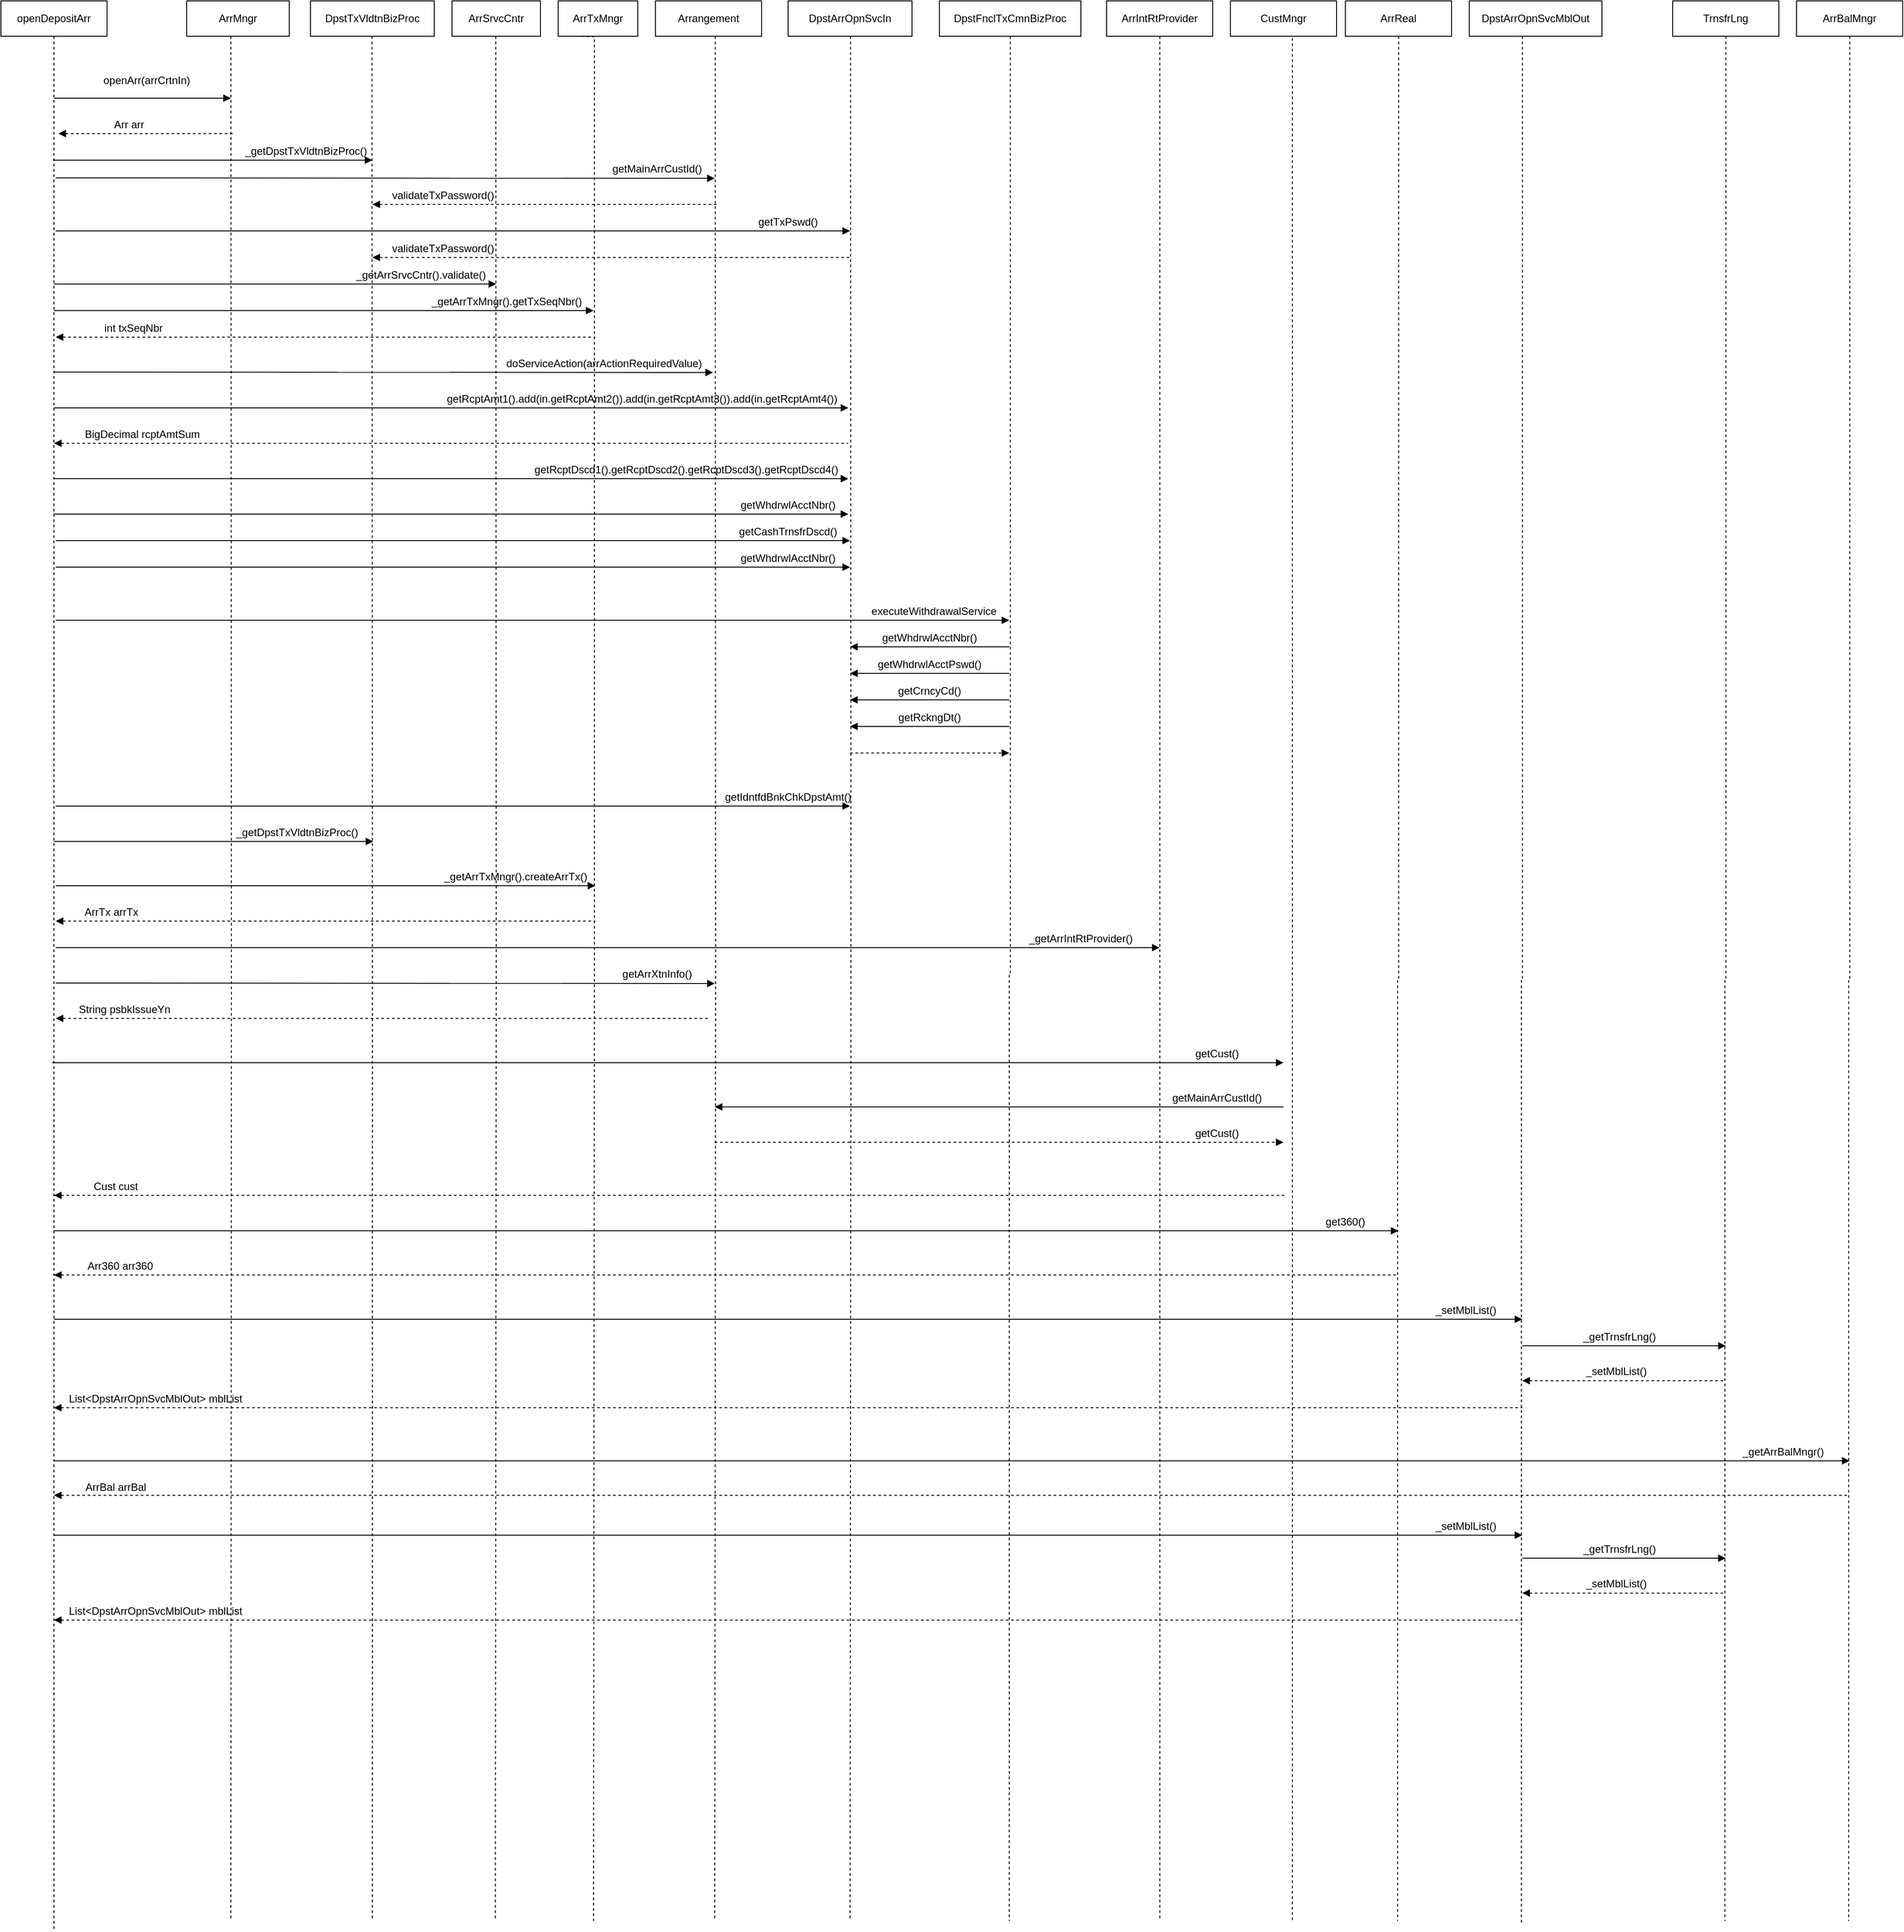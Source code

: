 <mxfile version="21.6.8" type="github">
  <diagram name="페이지-1" id="gJXqmfC_FduOThxGFTgX">
    <mxGraphModel dx="2116" dy="1047" grid="1" gridSize="10" guides="1" tooltips="1" connect="1" arrows="1" fold="1" page="1" pageScale="1" pageWidth="827" pageHeight="1169" math="0" shadow="0">
      <root>
        <mxCell id="0" />
        <mxCell id="1" parent="0" />
        <mxCell id="XlSBd1ULNjPI1XOx45w8-29" style="edgeStyle=orthogonalEdgeStyle;rounded=0;orthogonalLoop=1;jettySize=auto;html=1;dashed=1;endArrow=none;endFill=0;" edge="1" parent="1">
          <mxGeometry relative="1" as="geometry">
            <mxPoint x="280" y="2200" as="targetPoint" />
            <mxPoint x="280.053" y="70" as="sourcePoint" />
          </mxGeometry>
        </mxCell>
        <mxCell id="XlSBd1ULNjPI1XOx45w8-28" style="edgeStyle=orthogonalEdgeStyle;rounded=0;orthogonalLoop=1;jettySize=auto;html=1;exitX=0.5;exitY=1;exitDx=0;exitDy=0;dashed=1;endArrow=none;endFill=0;" edge="1" parent="1" source="XlSBd1ULNjPI1XOx45w8-26">
          <mxGeometry relative="1" as="geometry">
            <mxPoint x="80" y="2210" as="targetPoint" />
          </mxGeometry>
        </mxCell>
        <mxCell id="XlSBd1ULNjPI1XOx45w8-26" value="openDepositArr" style="text;whiteSpace=wrap;strokeColor=default;align=center;verticalAlign=middle;" vertex="1" parent="1">
          <mxGeometry x="20" y="30" width="120" height="40" as="geometry" />
        </mxCell>
        <mxCell id="XlSBd1ULNjPI1XOx45w8-35" value="" style="endArrow=block;html=1;rounded=0;endFill=1;" edge="1" parent="1">
          <mxGeometry width="50" height="50" relative="1" as="geometry">
            <mxPoint x="80" y="140" as="sourcePoint" />
            <mxPoint x="280" y="140" as="targetPoint" />
          </mxGeometry>
        </mxCell>
        <mxCell id="XlSBd1ULNjPI1XOx45w8-36" value="" style="endArrow=none;html=1;rounded=0;endFill=0;startArrow=block;startFill=1;dashed=1;" edge="1" parent="1">
          <mxGeometry width="50" height="50" relative="1" as="geometry">
            <mxPoint x="85" y="180" as="sourcePoint" />
            <mxPoint x="285" y="180" as="targetPoint" />
          </mxGeometry>
        </mxCell>
        <mxCell id="XlSBd1ULNjPI1XOx45w8-39" value="ArrMngr" style="text;strokeColor=default;fillColor=none;align=center;verticalAlign=middle;spacingLeft=4;spacingRight=4;overflow=hidden;points=[[0,0.5],[1,0.5]];portConstraint=eastwest;rotatable=0;whiteSpace=wrap;html=1;" vertex="1" parent="1">
          <mxGeometry x="230" y="30" width="116" height="40" as="geometry" />
        </mxCell>
        <mxCell id="XlSBd1ULNjPI1XOx45w8-40" value="DpstTxVldtnBizProc" style="text;whiteSpace=wrap;verticalAlign=middle;align=center;strokeColor=default;" vertex="1" parent="1">
          <mxGeometry x="370" y="30" width="140" height="40" as="geometry" />
        </mxCell>
        <mxCell id="XlSBd1ULNjPI1XOx45w8-41" value="openArr(arrCrtnIn)" style="text;whiteSpace=wrap;verticalAlign=middle;align=center;" vertex="1" parent="1">
          <mxGeometry x="120" y="100" width="130" height="40" as="geometry" />
        </mxCell>
        <mxCell id="XlSBd1ULNjPI1XOx45w8-42" value="Arr arr" style="text;whiteSpace=wrap;verticalAlign=middle;align=center;" vertex="1" parent="1">
          <mxGeometry x="130" y="150" width="70" height="40" as="geometry" />
        </mxCell>
        <mxCell id="XlSBd1ULNjPI1XOx45w8-43" value="" style="endArrow=block;html=1;rounded=0;endFill=1;" edge="1" parent="1">
          <mxGeometry width="50" height="50" relative="1" as="geometry">
            <mxPoint x="79" y="210" as="sourcePoint" />
            <mxPoint x="440" y="210" as="targetPoint" />
          </mxGeometry>
        </mxCell>
        <mxCell id="XlSBd1ULNjPI1XOx45w8-44" style="edgeStyle=orthogonalEdgeStyle;rounded=0;orthogonalLoop=1;jettySize=auto;html=1;dashed=1;endArrow=none;endFill=0;" edge="1" parent="1">
          <mxGeometry relative="1" as="geometry">
            <mxPoint x="440" y="2200" as="targetPoint" />
            <mxPoint x="439.523" y="70" as="sourcePoint" />
          </mxGeometry>
        </mxCell>
        <mxCell id="XlSBd1ULNjPI1XOx45w8-45" value="ArrSrvcCntr" style="text;whiteSpace=wrap;verticalAlign=middle;align=center;strokeColor=default;" vertex="1" parent="1">
          <mxGeometry x="530" y="30" width="100" height="40" as="geometry" />
        </mxCell>
        <mxCell id="XlSBd1ULNjPI1XOx45w8-46" style="edgeStyle=orthogonalEdgeStyle;rounded=0;orthogonalLoop=1;jettySize=auto;html=1;dashed=1;endArrow=none;endFill=0;" edge="1" parent="1">
          <mxGeometry relative="1" as="geometry">
            <mxPoint x="579" y="2200" as="targetPoint" />
            <mxPoint x="579.523" y="70" as="sourcePoint" />
          </mxGeometry>
        </mxCell>
        <mxCell id="XlSBd1ULNjPI1XOx45w8-47" value="" style="endArrow=block;html=1;rounded=0;endFill=1;" edge="1" parent="1">
          <mxGeometry width="50" height="50" relative="1" as="geometry">
            <mxPoint x="80" y="350" as="sourcePoint" />
            <mxPoint x="580" y="350" as="targetPoint" />
          </mxGeometry>
        </mxCell>
        <mxCell id="XlSBd1ULNjPI1XOx45w8-51" value="ArrTxMngr" style="text;whiteSpace=wrap;verticalAlign=middle;align=center;strokeColor=default;" vertex="1" parent="1">
          <mxGeometry x="650" y="30" width="90" height="40" as="geometry" />
        </mxCell>
        <mxCell id="XlSBd1ULNjPI1XOx45w8-52" style="edgeStyle=orthogonalEdgeStyle;rounded=0;orthogonalLoop=1;jettySize=auto;html=1;dashed=1;endArrow=none;endFill=0;" edge="1" parent="1">
          <mxGeometry relative="1" as="geometry">
            <mxPoint x="690" y="2200" as="targetPoint" />
            <mxPoint x="670.003" y="70" as="sourcePoint" />
          </mxGeometry>
        </mxCell>
        <mxCell id="XlSBd1ULNjPI1XOx45w8-53" value="" style="endArrow=block;html=1;rounded=0;endFill=1;" edge="1" parent="1">
          <mxGeometry width="50" height="50" relative="1" as="geometry">
            <mxPoint x="80" y="380" as="sourcePoint" />
            <mxPoint x="690" y="380" as="targetPoint" />
          </mxGeometry>
        </mxCell>
        <mxCell id="XlSBd1ULNjPI1XOx45w8-54" value="" style="endArrow=none;html=1;rounded=0;endFill=0;startArrow=block;startFill=1;dashed=1;" edge="1" parent="1">
          <mxGeometry width="50" height="50" relative="1" as="geometry">
            <mxPoint x="82" y="410" as="sourcePoint" />
            <mxPoint x="692" y="410" as="targetPoint" />
          </mxGeometry>
        </mxCell>
        <mxCell id="XlSBd1ULNjPI1XOx45w8-55" value="_getDpstTxVldtnBizProc()" style="text;whiteSpace=wrap;verticalAlign=middle;align=center;" vertex="1" parent="1">
          <mxGeometry x="280" y="180" width="170" height="40" as="geometry" />
        </mxCell>
        <mxCell id="XlSBd1ULNjPI1XOx45w8-56" value="_getArrSrvcCntr().validate()" style="text;whiteSpace=wrap;verticalAlign=middle;align=center;" vertex="1" parent="1">
          <mxGeometry x="430" y="320" width="130" height="40" as="geometry" />
        </mxCell>
        <mxCell id="XlSBd1ULNjPI1XOx45w8-59" value="int txSeqNbr" style="text;whiteSpace=wrap;align=center;verticalAlign=middle;" vertex="1" parent="1">
          <mxGeometry x="120" y="380" width="100" height="40" as="geometry" />
        </mxCell>
        <mxCell id="XlSBd1ULNjPI1XOx45w8-60" value="Arrangement" style="text;whiteSpace=wrap;verticalAlign=middle;align=center;strokeColor=default;" vertex="1" parent="1">
          <mxGeometry x="760" y="30" width="120" height="40" as="geometry" />
        </mxCell>
        <mxCell id="XlSBd1ULNjPI1XOx45w8-61" style="edgeStyle=orthogonalEdgeStyle;rounded=0;orthogonalLoop=1;jettySize=auto;html=1;dashed=1;endArrow=none;endFill=0;" edge="1" parent="1">
          <mxGeometry relative="1" as="geometry">
            <mxPoint x="827" y="2200" as="targetPoint" />
            <mxPoint x="827.523" y="70" as="sourcePoint" />
          </mxGeometry>
        </mxCell>
        <mxCell id="XlSBd1ULNjPI1XOx45w8-63" value="" style="endArrow=block;html=1;rounded=0;endFill=1;entryX=1;entryY=1;entryDx=0;entryDy=0;" edge="1" parent="1">
          <mxGeometry width="50" height="50" relative="1" as="geometry">
            <mxPoint x="80" y="449.47" as="sourcePoint" />
            <mxPoint x="825" y="450" as="targetPoint" />
          </mxGeometry>
        </mxCell>
        <mxCell id="XlSBd1ULNjPI1XOx45w8-65" value="doServiceAction(arrActionRequiredValue)" style="text;whiteSpace=wrap;verticalAlign=middle;align=center;" vertex="1" parent="1">
          <mxGeometry x="577" y="420" width="250" height="40" as="geometry" />
        </mxCell>
        <mxCell id="XlSBd1ULNjPI1XOx45w8-67" value="" style="endArrow=block;html=1;rounded=0;endFill=1;entryX=1;entryY=1;entryDx=0;entryDy=0;" edge="1" parent="1">
          <mxGeometry width="50" height="50" relative="1" as="geometry">
            <mxPoint x="82" y="230" as="sourcePoint" />
            <mxPoint x="827" y="230.53" as="targetPoint" />
          </mxGeometry>
        </mxCell>
        <mxCell id="XlSBd1ULNjPI1XOx45w8-68" value="getMainArrCustId()" style="text;whiteSpace=wrap;verticalAlign=middle;align=center;" vertex="1" parent="1">
          <mxGeometry x="697" y="200" width="130" height="40" as="geometry" />
        </mxCell>
        <mxCell id="XlSBd1ULNjPI1XOx45w8-70" value="" style="endArrow=none;html=1;rounded=0;endFill=0;startArrow=block;startFill=1;dashed=1;" edge="1" parent="1">
          <mxGeometry width="50" height="50" relative="1" as="geometry">
            <mxPoint x="440" y="260" as="sourcePoint" />
            <mxPoint x="830" y="260" as="targetPoint" />
          </mxGeometry>
        </mxCell>
        <mxCell id="XlSBd1ULNjPI1XOx45w8-71" value="validateTxPassword()" style="text;whiteSpace=wrap;verticalAlign=middle;align=center;" vertex="1" parent="1">
          <mxGeometry x="450" y="230" width="140" height="40" as="geometry" />
        </mxCell>
        <mxCell id="XlSBd1ULNjPI1XOx45w8-72" value="DpstArrOpnSvcIn" style="text;whiteSpace=wrap;verticalAlign=middle;align=center;strokeColor=default;" vertex="1" parent="1">
          <mxGeometry x="910" y="30" width="140" height="40" as="geometry" />
        </mxCell>
        <mxCell id="XlSBd1ULNjPI1XOx45w8-74" value="" style="endArrow=block;html=1;rounded=0;endFill=1;" edge="1" parent="1">
          <mxGeometry width="50" height="50" relative="1" as="geometry">
            <mxPoint x="82" y="290" as="sourcePoint" />
            <mxPoint x="980" y="290" as="targetPoint" />
          </mxGeometry>
        </mxCell>
        <mxCell id="XlSBd1ULNjPI1XOx45w8-75" value="getTxPswd()" style="text;whiteSpace=wrap;verticalAlign=middle;align=center;" vertex="1" parent="1">
          <mxGeometry x="860" y="260" width="100" height="40" as="geometry" />
        </mxCell>
        <mxCell id="XlSBd1ULNjPI1XOx45w8-76" value="" style="endArrow=none;html=1;rounded=0;endFill=0;startArrow=block;startFill=1;dashed=1;" edge="1" parent="1">
          <mxGeometry width="50" height="50" relative="1" as="geometry">
            <mxPoint x="440" y="320" as="sourcePoint" />
            <mxPoint x="980" y="320" as="targetPoint" />
          </mxGeometry>
        </mxCell>
        <mxCell id="XlSBd1ULNjPI1XOx45w8-77" value="validateTxPassword()" style="text;whiteSpace=wrap;verticalAlign=middle;align=center;" vertex="1" parent="1">
          <mxGeometry x="450" y="290" width="140" height="40" as="geometry" />
        </mxCell>
        <mxCell id="XlSBd1ULNjPI1XOx45w8-78" value="_getArrTxMngr().getTxSeqNbr()" style="text;whiteSpace=wrap;verticalAlign=middle;align=center;" vertex="1" parent="1">
          <mxGeometry x="492" y="350" width="200" height="40" as="geometry" />
        </mxCell>
        <mxCell id="XlSBd1ULNjPI1XOx45w8-79" value="" style="endArrow=block;html=1;rounded=0;endFill=1;" edge="1" parent="1">
          <mxGeometry width="50" height="50" relative="1" as="geometry">
            <mxPoint x="80" y="490" as="sourcePoint" />
            <mxPoint x="978" y="490" as="targetPoint" />
          </mxGeometry>
        </mxCell>
        <mxCell id="XlSBd1ULNjPI1XOx45w8-80" value="" style="endArrow=none;html=1;rounded=0;endFill=0;startArrow=block;startFill=1;dashed=1;" edge="1" parent="1">
          <mxGeometry width="50" height="50" relative="1" as="geometry">
            <mxPoint x="80" y="530" as="sourcePoint" />
            <mxPoint x="978" y="530" as="targetPoint" />
          </mxGeometry>
        </mxCell>
        <mxCell id="XlSBd1ULNjPI1XOx45w8-84" value="getRcptAmt1().add(in.getRcptAmt2()).add(in.getRcptAmt3()).add(in.getRcptAmt4())" style="text;whiteSpace=wrap;verticalAlign=middle;align=center;" vertex="1" parent="1">
          <mxGeometry x="510" y="460" width="470" height="40" as="geometry" />
        </mxCell>
        <mxCell id="XlSBd1ULNjPI1XOx45w8-85" value="BigDecimal rcptAmtSum" style="text;whiteSpace=wrap;verticalAlign=middle;align=center;" vertex="1" parent="1">
          <mxGeometry x="100" y="500" width="160" height="40" as="geometry" />
        </mxCell>
        <mxCell id="XlSBd1ULNjPI1XOx45w8-87" value="" style="endArrow=block;html=1;rounded=0;endFill=1;" edge="1" parent="1">
          <mxGeometry width="50" height="50" relative="1" as="geometry">
            <mxPoint x="80" y="570" as="sourcePoint" />
            <mxPoint x="978" y="570" as="targetPoint" />
          </mxGeometry>
        </mxCell>
        <mxCell id="XlSBd1ULNjPI1XOx45w8-88" value="getRcptDscd1().getRcptDscd2().getRcptDscd3().getRcptDscd4()" style="text;whiteSpace=wrap;verticalAlign=middle;align=center;" vertex="1" parent="1">
          <mxGeometry x="560" y="540" width="470" height="40" as="geometry" />
        </mxCell>
        <mxCell id="XlSBd1ULNjPI1XOx45w8-89" value="" style="endArrow=block;html=1;rounded=0;endFill=1;" edge="1" parent="1">
          <mxGeometry width="50" height="50" relative="1" as="geometry">
            <mxPoint x="80" y="610" as="sourcePoint" />
            <mxPoint x="978" y="610" as="targetPoint" />
          </mxGeometry>
        </mxCell>
        <mxCell id="XlSBd1ULNjPI1XOx45w8-90" value="getWhdrwlAcctNbr()" style="text;whiteSpace=wrap;verticalAlign=middle;align=center;" vertex="1" parent="1">
          <mxGeometry x="840" y="580" width="140" height="40" as="geometry" />
        </mxCell>
        <mxCell id="XlSBd1ULNjPI1XOx45w8-92" value="" style="endArrow=block;html=1;rounded=0;endFill=1;" edge="1" parent="1">
          <mxGeometry width="50" height="50" relative="1" as="geometry">
            <mxPoint x="82" y="640" as="sourcePoint" />
            <mxPoint x="980" y="640" as="targetPoint" />
          </mxGeometry>
        </mxCell>
        <mxCell id="XlSBd1ULNjPI1XOx45w8-93" value="getCashTrnsfrDscd()" style="text;whiteSpace=wrap;verticalAlign=middle;align=center;" vertex="1" parent="1">
          <mxGeometry x="840" y="610" width="140" height="40" as="geometry" />
        </mxCell>
        <mxCell id="XlSBd1ULNjPI1XOx45w8-94" value="getWhdrwlAcctNbr()" style="text;whiteSpace=wrap;verticalAlign=middle;align=center;" vertex="1" parent="1">
          <mxGeometry x="840" y="640" width="140" height="40" as="geometry" />
        </mxCell>
        <mxCell id="XlSBd1ULNjPI1XOx45w8-95" value="" style="endArrow=block;html=1;rounded=0;endFill=1;" edge="1" parent="1">
          <mxGeometry width="50" height="50" relative="1" as="geometry">
            <mxPoint x="82" y="670" as="sourcePoint" />
            <mxPoint x="980" y="670" as="targetPoint" />
          </mxGeometry>
        </mxCell>
        <mxCell id="XlSBd1ULNjPI1XOx45w8-96" value="DpstFnclTxCmnBizProc" style="text;whiteSpace=wrap;align=center;verticalAlign=middle;strokeColor=default;" vertex="1" parent="1">
          <mxGeometry x="1081" y="30" width="160" height="40" as="geometry" />
        </mxCell>
        <mxCell id="XlSBd1ULNjPI1XOx45w8-97" style="edgeStyle=orthogonalEdgeStyle;rounded=0;orthogonalLoop=1;jettySize=auto;html=1;dashed=1;endArrow=none;endFill=0;" edge="1" parent="1">
          <mxGeometry relative="1" as="geometry">
            <mxPoint x="1160" y="2200" as="targetPoint" />
            <mxPoint x="1161.173" y="70" as="sourcePoint" />
            <Array as="points">
              <mxPoint x="1161" y="1130" />
              <mxPoint x="1160" y="2190" />
            </Array>
          </mxGeometry>
        </mxCell>
        <mxCell id="XlSBd1ULNjPI1XOx45w8-98" style="edgeStyle=orthogonalEdgeStyle;rounded=0;orthogonalLoop=1;jettySize=auto;html=1;dashed=1;endArrow=none;endFill=0;" edge="1" parent="1">
          <mxGeometry relative="1" as="geometry">
            <mxPoint x="980" y="2200" as="targetPoint" />
            <mxPoint x="980.523" y="70" as="sourcePoint" />
          </mxGeometry>
        </mxCell>
        <mxCell id="XlSBd1ULNjPI1XOx45w8-99" value="" style="endArrow=block;html=1;rounded=0;endFill=1;" edge="1" parent="1">
          <mxGeometry width="50" height="50" relative="1" as="geometry">
            <mxPoint x="82" y="730" as="sourcePoint" />
            <mxPoint x="1160" y="730" as="targetPoint" />
          </mxGeometry>
        </mxCell>
        <mxCell id="XlSBd1ULNjPI1XOx45w8-100" value="executeWithdrawalService" style="text;whiteSpace=wrap;verticalAlign=middle;align=center;" vertex="1" parent="1">
          <mxGeometry x="990" y="700" width="170" height="40" as="geometry" />
        </mxCell>
        <mxCell id="XlSBd1ULNjPI1XOx45w8-102" value="" style="endArrow=none;html=1;rounded=0;endFill=0;startArrow=block;startFill=1;" edge="1" parent="1">
          <mxGeometry width="50" height="50" relative="1" as="geometry">
            <mxPoint x="980" y="760" as="sourcePoint" />
            <mxPoint x="1160" y="760" as="targetPoint" />
          </mxGeometry>
        </mxCell>
        <mxCell id="XlSBd1ULNjPI1XOx45w8-103" value="getWhdrwlAcctNbr()" style="text;whiteSpace=wrap;verticalAlign=middle;align=center;" vertex="1" parent="1">
          <mxGeometry x="1000" y="730" width="140" height="40" as="geometry" />
        </mxCell>
        <mxCell id="XlSBd1ULNjPI1XOx45w8-104" value="" style="endArrow=none;html=1;rounded=0;endFill=0;startArrow=block;startFill=1;" edge="1" parent="1">
          <mxGeometry width="50" height="50" relative="1" as="geometry">
            <mxPoint x="980" y="790" as="sourcePoint" />
            <mxPoint x="1160" y="790" as="targetPoint" />
          </mxGeometry>
        </mxCell>
        <mxCell id="XlSBd1ULNjPI1XOx45w8-105" value="getWhdrwlAcctPswd()" style="text;whiteSpace=wrap;verticalAlign=middle;align=center;" vertex="1" parent="1">
          <mxGeometry x="1000" y="760" width="140" height="40" as="geometry" />
        </mxCell>
        <mxCell id="XlSBd1ULNjPI1XOx45w8-106" value="" style="endArrow=none;html=1;rounded=0;endFill=0;startArrow=block;startFill=1;" edge="1" parent="1">
          <mxGeometry width="50" height="50" relative="1" as="geometry">
            <mxPoint x="980" y="820" as="sourcePoint" />
            <mxPoint x="1160" y="820" as="targetPoint" />
          </mxGeometry>
        </mxCell>
        <mxCell id="XlSBd1ULNjPI1XOx45w8-107" value="getCrncyCd()" style="text;whiteSpace=wrap;verticalAlign=middle;align=center;" vertex="1" parent="1">
          <mxGeometry x="1000" y="790" width="140" height="40" as="geometry" />
        </mxCell>
        <mxCell id="XlSBd1ULNjPI1XOx45w8-108" value="" style="endArrow=none;html=1;rounded=0;endFill=0;startArrow=block;startFill=1;" edge="1" parent="1">
          <mxGeometry width="50" height="50" relative="1" as="geometry">
            <mxPoint x="980" y="850" as="sourcePoint" />
            <mxPoint x="1160" y="850" as="targetPoint" />
          </mxGeometry>
        </mxCell>
        <mxCell id="XlSBd1ULNjPI1XOx45w8-109" value="getRckngDt()" style="text;whiteSpace=wrap;verticalAlign=middle;align=center;" vertex="1" parent="1">
          <mxGeometry x="1000" y="820" width="140" height="40" as="geometry" />
        </mxCell>
        <mxCell id="XlSBd1ULNjPI1XOx45w8-110" value="" style="endArrow=block;html=1;rounded=0;endFill=1;dashed=1;" edge="1" parent="1">
          <mxGeometry width="50" height="50" relative="1" as="geometry">
            <mxPoint x="980" y="880" as="sourcePoint" />
            <mxPoint x="1160" y="880" as="targetPoint" />
          </mxGeometry>
        </mxCell>
        <mxCell id="XlSBd1ULNjPI1XOx45w8-111" value="getIdntfdBnkChkDpstAmt()" style="text;whiteSpace=wrap;verticalAlign=middle;align=center;" vertex="1" parent="1">
          <mxGeometry x="820" y="910" width="180" height="40" as="geometry" />
        </mxCell>
        <mxCell id="XlSBd1ULNjPI1XOx45w8-112" value="" style="endArrow=block;html=1;rounded=0;endFill=1;" edge="1" parent="1">
          <mxGeometry width="50" height="50" relative="1" as="geometry">
            <mxPoint x="82" y="940" as="sourcePoint" />
            <mxPoint x="980" y="940" as="targetPoint" />
          </mxGeometry>
        </mxCell>
        <mxCell id="XlSBd1ULNjPI1XOx45w8-113" value="_getDpstTxVldtnBizProc()" style="text;whiteSpace=wrap;verticalAlign=middle;align=center;" vertex="1" parent="1">
          <mxGeometry x="270" y="950" width="170" height="40" as="geometry" />
        </mxCell>
        <mxCell id="XlSBd1ULNjPI1XOx45w8-114" value="" style="endArrow=block;html=1;rounded=0;endFill=1;" edge="1" parent="1">
          <mxGeometry width="50" height="50" relative="1" as="geometry">
            <mxPoint x="80" y="980" as="sourcePoint" />
            <mxPoint x="441" y="980" as="targetPoint" />
          </mxGeometry>
        </mxCell>
        <mxCell id="XlSBd1ULNjPI1XOx45w8-116" value="_getArrTxMngr().createArrTx()" style="text;whiteSpace=wrap;verticalAlign=middle;align=center;" vertex="1" parent="1">
          <mxGeometry x="507" y="1000" width="190" height="40" as="geometry" />
        </mxCell>
        <mxCell id="XlSBd1ULNjPI1XOx45w8-117" value="" style="endArrow=block;html=1;rounded=0;endFill=1;" edge="1" parent="1">
          <mxGeometry width="50" height="50" relative="1" as="geometry">
            <mxPoint x="82" y="1030" as="sourcePoint" />
            <mxPoint x="692" y="1030" as="targetPoint" />
          </mxGeometry>
        </mxCell>
        <mxCell id="XlSBd1ULNjPI1XOx45w8-118" value="" style="endArrow=none;html=1;rounded=0;endFill=0;startArrow=block;startFill=1;dashed=1;" edge="1" parent="1">
          <mxGeometry width="50" height="50" relative="1" as="geometry">
            <mxPoint x="82" y="1070" as="sourcePoint" />
            <mxPoint x="692" y="1070" as="targetPoint" />
          </mxGeometry>
        </mxCell>
        <mxCell id="XlSBd1ULNjPI1XOx45w8-119" value="ArrTx arrTx" style="text;whiteSpace=wrap;verticalAlign=middle;align=center;" vertex="1" parent="1">
          <mxGeometry x="100" y="1040" width="90" height="40" as="geometry" />
        </mxCell>
        <mxCell id="XlSBd1ULNjPI1XOx45w8-121" value="ArrIntRtProvider" style="text;whiteSpace=wrap;verticalAlign=middle;align=center;strokeColor=default;" vertex="1" parent="1">
          <mxGeometry x="1270" y="30" width="120" height="40" as="geometry" />
        </mxCell>
        <mxCell id="XlSBd1ULNjPI1XOx45w8-122" style="edgeStyle=orthogonalEdgeStyle;rounded=0;orthogonalLoop=1;jettySize=auto;html=1;dashed=1;endArrow=none;endFill=0;" edge="1" parent="1">
          <mxGeometry relative="1" as="geometry">
            <mxPoint x="1330" y="2200" as="targetPoint" />
            <mxPoint x="1330.173" y="70" as="sourcePoint" />
            <Array as="points">
              <mxPoint x="1330" y="2200" />
            </Array>
          </mxGeometry>
        </mxCell>
        <mxCell id="XlSBd1ULNjPI1XOx45w8-123" value="_getArrIntRtProvider()" style="text;whiteSpace=wrap;verticalAlign=middle;align=center;" vertex="1" parent="1">
          <mxGeometry x="1166" y="1070" width="150" height="40" as="geometry" />
        </mxCell>
        <mxCell id="XlSBd1ULNjPI1XOx45w8-124" value="" style="endArrow=block;html=1;rounded=0;endFill=1;" edge="1" parent="1">
          <mxGeometry width="50" height="50" relative="1" as="geometry">
            <mxPoint x="82" y="1100" as="sourcePoint" />
            <mxPoint x="1330" y="1100" as="targetPoint" />
          </mxGeometry>
        </mxCell>
        <mxCell id="XlSBd1ULNjPI1XOx45w8-126" value="getArrXtnInfo()" style="text;whiteSpace=wrap;verticalAlign=middle;align=center;" vertex="1" parent="1">
          <mxGeometry x="712" y="1110" width="100" height="40" as="geometry" />
        </mxCell>
        <mxCell id="XlSBd1ULNjPI1XOx45w8-127" value="" style="endArrow=block;html=1;rounded=0;endFill=1;entryX=1;entryY=1;entryDx=0;entryDy=0;" edge="1" parent="1">
          <mxGeometry width="50" height="50" relative="1" as="geometry">
            <mxPoint x="82" y="1140" as="sourcePoint" />
            <mxPoint x="827" y="1140.53" as="targetPoint" />
          </mxGeometry>
        </mxCell>
        <mxCell id="XlSBd1ULNjPI1XOx45w8-128" value="" style="endArrow=none;html=1;rounded=0;endFill=0;startArrow=block;startFill=1;dashed=1;" edge="1" parent="1">
          <mxGeometry width="50" height="50" relative="1" as="geometry">
            <mxPoint x="82" y="1180" as="sourcePoint" />
            <mxPoint x="820" y="1180" as="targetPoint" />
          </mxGeometry>
        </mxCell>
        <mxCell id="XlSBd1ULNjPI1XOx45w8-129" value="String psbkIssueYn" style="text;whiteSpace=wrap;verticalAlign=middle;align=center;" vertex="1" parent="1">
          <mxGeometry x="90" y="1150" width="140" height="40" as="geometry" />
        </mxCell>
        <mxCell id="XlSBd1ULNjPI1XOx45w8-136" value="CustMngr" style="text;whiteSpace=wrap;verticalAlign=middle;align=center;strokeColor=default;" vertex="1" parent="1">
          <mxGeometry x="1410" y="30" width="120" height="40" as="geometry" />
        </mxCell>
        <mxCell id="XlSBd1ULNjPI1XOx45w8-137" style="edgeStyle=orthogonalEdgeStyle;rounded=0;orthogonalLoop=1;jettySize=auto;html=1;dashed=1;endArrow=none;endFill=0;" edge="1" parent="1">
          <mxGeometry relative="1" as="geometry">
            <mxPoint x="1480" y="2200" as="targetPoint" />
            <mxPoint x="1470.173" y="70" as="sourcePoint" />
            <Array as="points">
              <mxPoint x="1480" y="70" />
              <mxPoint x="1480" y="2190" />
            </Array>
          </mxGeometry>
        </mxCell>
        <mxCell id="XlSBd1ULNjPI1XOx45w8-138" value="getCust()" style="text;whiteSpace=wrap;verticalAlign=middle;align=center;" vertex="1" parent="1">
          <mxGeometry x="1360" y="1200" width="70" height="40" as="geometry" />
        </mxCell>
        <mxCell id="XlSBd1ULNjPI1XOx45w8-139" value="" style="endArrow=block;html=1;rounded=0;endFill=1;" edge="1" parent="1">
          <mxGeometry width="50" height="50" relative="1" as="geometry">
            <mxPoint x="78" y="1230" as="sourcePoint" />
            <mxPoint x="1470" y="1230" as="targetPoint" />
          </mxGeometry>
        </mxCell>
        <mxCell id="XlSBd1ULNjPI1XOx45w8-141" value="" style="endArrow=none;html=1;rounded=0;endFill=0;startArrow=block;startFill=1;" edge="1" parent="1">
          <mxGeometry width="50" height="50" relative="1" as="geometry">
            <mxPoint x="827" y="1280" as="sourcePoint" />
            <mxPoint x="1470" y="1280" as="targetPoint" />
          </mxGeometry>
        </mxCell>
        <mxCell id="XlSBd1ULNjPI1XOx45w8-142" value="getMainArrCustId()" style="text;whiteSpace=wrap;verticalAlign=middle;align=center;" vertex="1" parent="1">
          <mxGeometry x="1330" y="1250" width="130" height="40" as="geometry" />
        </mxCell>
        <mxCell id="XlSBd1ULNjPI1XOx45w8-145" value="" style="endArrow=block;html=1;rounded=0;endFill=1;dashed=1;" edge="1" parent="1">
          <mxGeometry width="50" height="50" relative="1" as="geometry">
            <mxPoint x="827" y="1320" as="sourcePoint" />
            <mxPoint x="1470" y="1320" as="targetPoint" />
          </mxGeometry>
        </mxCell>
        <mxCell id="XlSBd1ULNjPI1XOx45w8-146" value="getCust()" style="text;whiteSpace=wrap;verticalAlign=middle;align=center;" vertex="1" parent="1">
          <mxGeometry x="1360" y="1290" width="70" height="40" as="geometry" />
        </mxCell>
        <mxCell id="XlSBd1ULNjPI1XOx45w8-147" value="" style="endArrow=none;html=1;rounded=0;endFill=0;startArrow=block;startFill=1;dashed=1;" edge="1" parent="1">
          <mxGeometry width="50" height="50" relative="1" as="geometry">
            <mxPoint x="80" y="1380" as="sourcePoint" />
            <mxPoint x="1472" y="1380" as="targetPoint" />
          </mxGeometry>
        </mxCell>
        <mxCell id="XlSBd1ULNjPI1XOx45w8-148" value="Cust cust" style="text;whiteSpace=wrap;verticalAlign=middle;align=center;" vertex="1" parent="1">
          <mxGeometry x="110" y="1350" width="80" height="40" as="geometry" />
        </mxCell>
        <mxCell id="XlSBd1ULNjPI1XOx45w8-150" value="ArrReal" style="text;whiteSpace=wrap;verticalAlign=middle;align=center;strokeColor=default;" vertex="1" parent="1">
          <mxGeometry x="1540" y="30" width="120" height="40" as="geometry" />
        </mxCell>
        <mxCell id="XlSBd1ULNjPI1XOx45w8-151" style="edgeStyle=orthogonalEdgeStyle;rounded=0;orthogonalLoop=1;jettySize=auto;html=1;dashed=1;endArrow=none;endFill=0;" edge="1" parent="1">
          <mxGeometry relative="1" as="geometry">
            <mxPoint x="1599" y="2200" as="targetPoint" />
            <mxPoint x="1600.173" y="70" as="sourcePoint" />
            <Array as="points">
              <mxPoint x="1599" y="1136" />
            </Array>
          </mxGeometry>
        </mxCell>
        <mxCell id="XlSBd1ULNjPI1XOx45w8-152" value="get360()" style="text;whiteSpace=wrap;verticalAlign=middle;align=center;" vertex="1" parent="1">
          <mxGeometry x="1500" y="1390" width="80" height="40" as="geometry" />
        </mxCell>
        <mxCell id="XlSBd1ULNjPI1XOx45w8-153" value="" style="endArrow=block;html=1;rounded=0;endFill=1;" edge="1" parent="1">
          <mxGeometry width="50" height="50" relative="1" as="geometry">
            <mxPoint x="80" y="1420" as="sourcePoint" />
            <mxPoint x="1600" y="1420" as="targetPoint" />
          </mxGeometry>
        </mxCell>
        <mxCell id="XlSBd1ULNjPI1XOx45w8-154" value="" style="endArrow=none;html=1;rounded=0;endFill=0;dashed=1;startArrow=block;startFill=1;" edge="1" parent="1">
          <mxGeometry width="50" height="50" relative="1" as="geometry">
            <mxPoint x="80" y="1470" as="sourcePoint" />
            <mxPoint x="1600" y="1470" as="targetPoint" />
          </mxGeometry>
        </mxCell>
        <mxCell id="XlSBd1ULNjPI1XOx45w8-155" value="Arr360 arr360" style="text;whiteSpace=wrap;verticalAlign=middle;align=center;" vertex="1" parent="1">
          <mxGeometry x="100" y="1440" width="110" height="40" as="geometry" />
        </mxCell>
        <mxCell id="XlSBd1ULNjPI1XOx45w8-157" value="TrnsfrLng" style="text;whiteSpace=wrap;verticalAlign=middle;align=center;strokeColor=default;" vertex="1" parent="1">
          <mxGeometry x="1910" y="30" width="120" height="40" as="geometry" />
        </mxCell>
        <mxCell id="XlSBd1ULNjPI1XOx45w8-158" style="edgeStyle=orthogonalEdgeStyle;rounded=0;orthogonalLoop=1;jettySize=auto;html=1;dashed=1;endArrow=none;endFill=0;" edge="1" parent="1">
          <mxGeometry relative="1" as="geometry">
            <mxPoint x="1969" y="2200" as="targetPoint" />
            <mxPoint x="1970.173" y="70" as="sourcePoint" />
            <Array as="points">
              <mxPoint x="1969" y="1136" />
            </Array>
          </mxGeometry>
        </mxCell>
        <mxCell id="XlSBd1ULNjPI1XOx45w8-159" value="_getTrnsfrLng()" style="text;whiteSpace=wrap;verticalAlign=middle;align=center;" vertex="1" parent="1">
          <mxGeometry x="1790" y="1520" width="120" height="40" as="geometry" />
        </mxCell>
        <mxCell id="XlSBd1ULNjPI1XOx45w8-160" value="DpstArrOpnSvcMblOut" style="text;whiteSpace=wrap;verticalAlign=middle;align=center;strokeColor=default;" vertex="1" parent="1">
          <mxGeometry x="1680" y="30" width="150" height="40" as="geometry" />
        </mxCell>
        <mxCell id="XlSBd1ULNjPI1XOx45w8-161" style="edgeStyle=orthogonalEdgeStyle;rounded=0;orthogonalLoop=1;jettySize=auto;html=1;dashed=1;endArrow=none;endFill=0;" edge="1" parent="1">
          <mxGeometry relative="1" as="geometry">
            <mxPoint x="1739" y="2203.556" as="targetPoint" />
            <mxPoint x="1740.173" y="70" as="sourcePoint" />
            <Array as="points">
              <mxPoint x="1739" y="1137" />
            </Array>
          </mxGeometry>
        </mxCell>
        <mxCell id="XlSBd1ULNjPI1XOx45w8-162" value="_setMblList()" style="text;whiteSpace=wrap;" vertex="1" parent="1">
          <mxGeometry x="1640" y="1496" width="90" height="40" as="geometry" />
        </mxCell>
        <mxCell id="XlSBd1ULNjPI1XOx45w8-163" value="" style="endArrow=block;html=1;rounded=0;endFill=1;" edge="1" parent="1">
          <mxGeometry width="50" height="50" relative="1" as="geometry">
            <mxPoint x="80" y="1520" as="sourcePoint" />
            <mxPoint x="1740" y="1520" as="targetPoint" />
          </mxGeometry>
        </mxCell>
        <mxCell id="XlSBd1ULNjPI1XOx45w8-164" value="" style="endArrow=block;html=1;rounded=0;endFill=1;" edge="1" parent="1">
          <mxGeometry width="50" height="50" relative="1" as="geometry">
            <mxPoint x="1740" y="1550" as="sourcePoint" />
            <mxPoint x="1970" y="1550" as="targetPoint" />
          </mxGeometry>
        </mxCell>
        <mxCell id="XlSBd1ULNjPI1XOx45w8-166" value="" style="endArrow=none;html=1;rounded=0;endFill=0;dashed=1;startArrow=block;startFill=1;" edge="1" parent="1">
          <mxGeometry width="50" height="50" relative="1" as="geometry">
            <mxPoint x="1740" y="1589.47" as="sourcePoint" />
            <mxPoint x="1970" y="1589.47" as="targetPoint" />
          </mxGeometry>
        </mxCell>
        <mxCell id="XlSBd1ULNjPI1XOx45w8-167" value="List&lt;DpstArrOpnSvcMblOut&gt; mblList" style="text;whiteSpace=wrap;verticalAlign=middle;align=center;" vertex="1" parent="1">
          <mxGeometry x="80" y="1590" width="230" height="40" as="geometry" />
        </mxCell>
        <mxCell id="XlSBd1ULNjPI1XOx45w8-169" value="_setMblList()" style="text;whiteSpace=wrap;" vertex="1" parent="1">
          <mxGeometry x="1810" y="1565" width="90" height="40" as="geometry" />
        </mxCell>
        <mxCell id="XlSBd1ULNjPI1XOx45w8-171" value="" style="endArrow=none;html=1;rounded=0;endFill=0;dashed=1;startArrow=block;startFill=1;" edge="1" parent="1">
          <mxGeometry width="50" height="50" relative="1" as="geometry">
            <mxPoint x="80" y="1620" as="sourcePoint" />
            <mxPoint x="1740" y="1620" as="targetPoint" />
          </mxGeometry>
        </mxCell>
        <mxCell id="XlSBd1ULNjPI1XOx45w8-173" value="ArrBalMngr" style="text;whiteSpace=wrap;verticalAlign=middle;align=center;strokeColor=default;" vertex="1" parent="1">
          <mxGeometry x="2050" y="30" width="120" height="40" as="geometry" />
        </mxCell>
        <mxCell id="XlSBd1ULNjPI1XOx45w8-174" style="edgeStyle=orthogonalEdgeStyle;rounded=0;orthogonalLoop=1;jettySize=auto;html=1;dashed=1;endArrow=none;endFill=0;" edge="1" parent="1">
          <mxGeometry relative="1" as="geometry">
            <mxPoint x="2109" y="2200" as="targetPoint" />
            <mxPoint x="2110.173" y="70" as="sourcePoint" />
            <Array as="points">
              <mxPoint x="2109" y="1136" />
            </Array>
          </mxGeometry>
        </mxCell>
        <mxCell id="XlSBd1ULNjPI1XOx45w8-175" value="_getArrBalMngr()" style="text;whiteSpace=wrap;verticalAlign=middle;align=center;" vertex="1" parent="1">
          <mxGeometry x="1970" y="1650" width="130" height="40" as="geometry" />
        </mxCell>
        <mxCell id="XlSBd1ULNjPI1XOx45w8-176" value="" style="endArrow=block;html=1;rounded=0;endFill=1;" edge="1" parent="1">
          <mxGeometry width="50" height="50" relative="1" as="geometry">
            <mxPoint x="80" y="1680" as="sourcePoint" />
            <mxPoint x="2110" y="1680" as="targetPoint" />
          </mxGeometry>
        </mxCell>
        <mxCell id="XlSBd1ULNjPI1XOx45w8-177" value="" style="endArrow=none;html=1;rounded=0;endFill=0;dashed=1;startArrow=block;startFill=1;" edge="1" parent="1">
          <mxGeometry width="50" height="50" relative="1" as="geometry">
            <mxPoint x="80" y="1719" as="sourcePoint" />
            <mxPoint x="2110" y="1719" as="targetPoint" />
          </mxGeometry>
        </mxCell>
        <mxCell id="XlSBd1ULNjPI1XOx45w8-178" value="ArrBal arrBal" style="text;whiteSpace=wrap;verticalAlign=middle;align=center;" vertex="1" parent="1">
          <mxGeometry x="100" y="1690" width="100" height="40" as="geometry" />
        </mxCell>
        <mxCell id="XlSBd1ULNjPI1XOx45w8-179" value="_setMblList()" style="text;whiteSpace=wrap;" vertex="1" parent="1">
          <mxGeometry x="1640" y="1740" width="90" height="40" as="geometry" />
        </mxCell>
        <mxCell id="XlSBd1ULNjPI1XOx45w8-180" value="" style="endArrow=block;html=1;rounded=0;endFill=1;" edge="1" parent="1">
          <mxGeometry width="50" height="50" relative="1" as="geometry">
            <mxPoint x="80" y="1764" as="sourcePoint" />
            <mxPoint x="1740" y="1764" as="targetPoint" />
          </mxGeometry>
        </mxCell>
        <mxCell id="XlSBd1ULNjPI1XOx45w8-183" value="_getTrnsfrLng()" style="text;whiteSpace=wrap;verticalAlign=middle;align=center;" vertex="1" parent="1">
          <mxGeometry x="1790" y="1760" width="120" height="40" as="geometry" />
        </mxCell>
        <mxCell id="XlSBd1ULNjPI1XOx45w8-184" value="" style="endArrow=block;html=1;rounded=0;endFill=1;" edge="1" parent="1">
          <mxGeometry width="50" height="50" relative="1" as="geometry">
            <mxPoint x="1740" y="1790" as="sourcePoint" />
            <mxPoint x="1970" y="1790" as="targetPoint" />
          </mxGeometry>
        </mxCell>
        <mxCell id="XlSBd1ULNjPI1XOx45w8-185" value="" style="endArrow=none;html=1;rounded=0;endFill=0;dashed=1;startArrow=block;startFill=1;" edge="1" parent="1">
          <mxGeometry width="50" height="50" relative="1" as="geometry">
            <mxPoint x="1740" y="1829.47" as="sourcePoint" />
            <mxPoint x="1970" y="1829.47" as="targetPoint" />
          </mxGeometry>
        </mxCell>
        <mxCell id="XlSBd1ULNjPI1XOx45w8-186" value="_setMblList()" style="text;whiteSpace=wrap;" vertex="1" parent="1">
          <mxGeometry x="1810" y="1805" width="90" height="40" as="geometry" />
        </mxCell>
        <mxCell id="XlSBd1ULNjPI1XOx45w8-187" value="List&lt;DpstArrOpnSvcMblOut&gt; mblList" style="text;whiteSpace=wrap;verticalAlign=middle;align=center;" vertex="1" parent="1">
          <mxGeometry x="80" y="1830" width="230" height="40" as="geometry" />
        </mxCell>
        <mxCell id="XlSBd1ULNjPI1XOx45w8-188" value="" style="endArrow=none;html=1;rounded=0;endFill=0;dashed=1;startArrow=block;startFill=1;" edge="1" parent="1">
          <mxGeometry width="50" height="50" relative="1" as="geometry">
            <mxPoint x="80" y="1860" as="sourcePoint" />
            <mxPoint x="1740" y="1860" as="targetPoint" />
          </mxGeometry>
        </mxCell>
      </root>
    </mxGraphModel>
  </diagram>
</mxfile>
